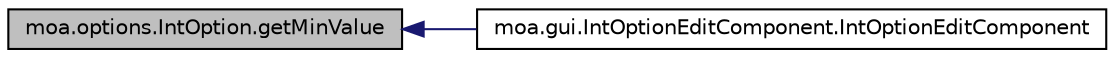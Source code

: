digraph G
{
  edge [fontname="Helvetica",fontsize="10",labelfontname="Helvetica",labelfontsize="10"];
  node [fontname="Helvetica",fontsize="10",shape=record];
  rankdir=LR;
  Node1 [label="moa.options.IntOption.getMinValue",height=0.2,width=0.4,color="black", fillcolor="grey75", style="filled" fontcolor="black"];
  Node1 -> Node2 [dir=back,color="midnightblue",fontsize="10",style="solid",fontname="Helvetica"];
  Node2 [label="moa.gui.IntOptionEditComponent.IntOptionEditComponent",height=0.2,width=0.4,color="black", fillcolor="white", style="filled",URL="$classmoa_1_1gui_1_1IntOptionEditComponent.html#a6f25f6848e98a8b707aa0c681799b7a3"];
}
